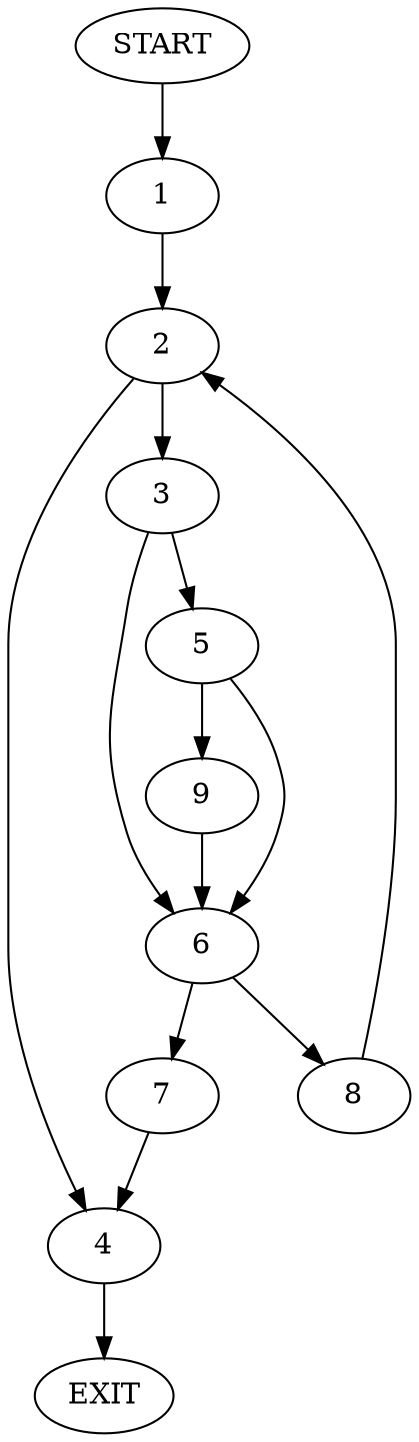 digraph {
0 [label="START"]
10 [label="EXIT"]
0 -> 1
1 -> 2
2 -> 3
2 -> 4
3 -> 5
3 -> 6
4 -> 10
6 -> 7
6 -> 8
5 -> 6
5 -> 9
9 -> 6
8 -> 2
7 -> 4
}
